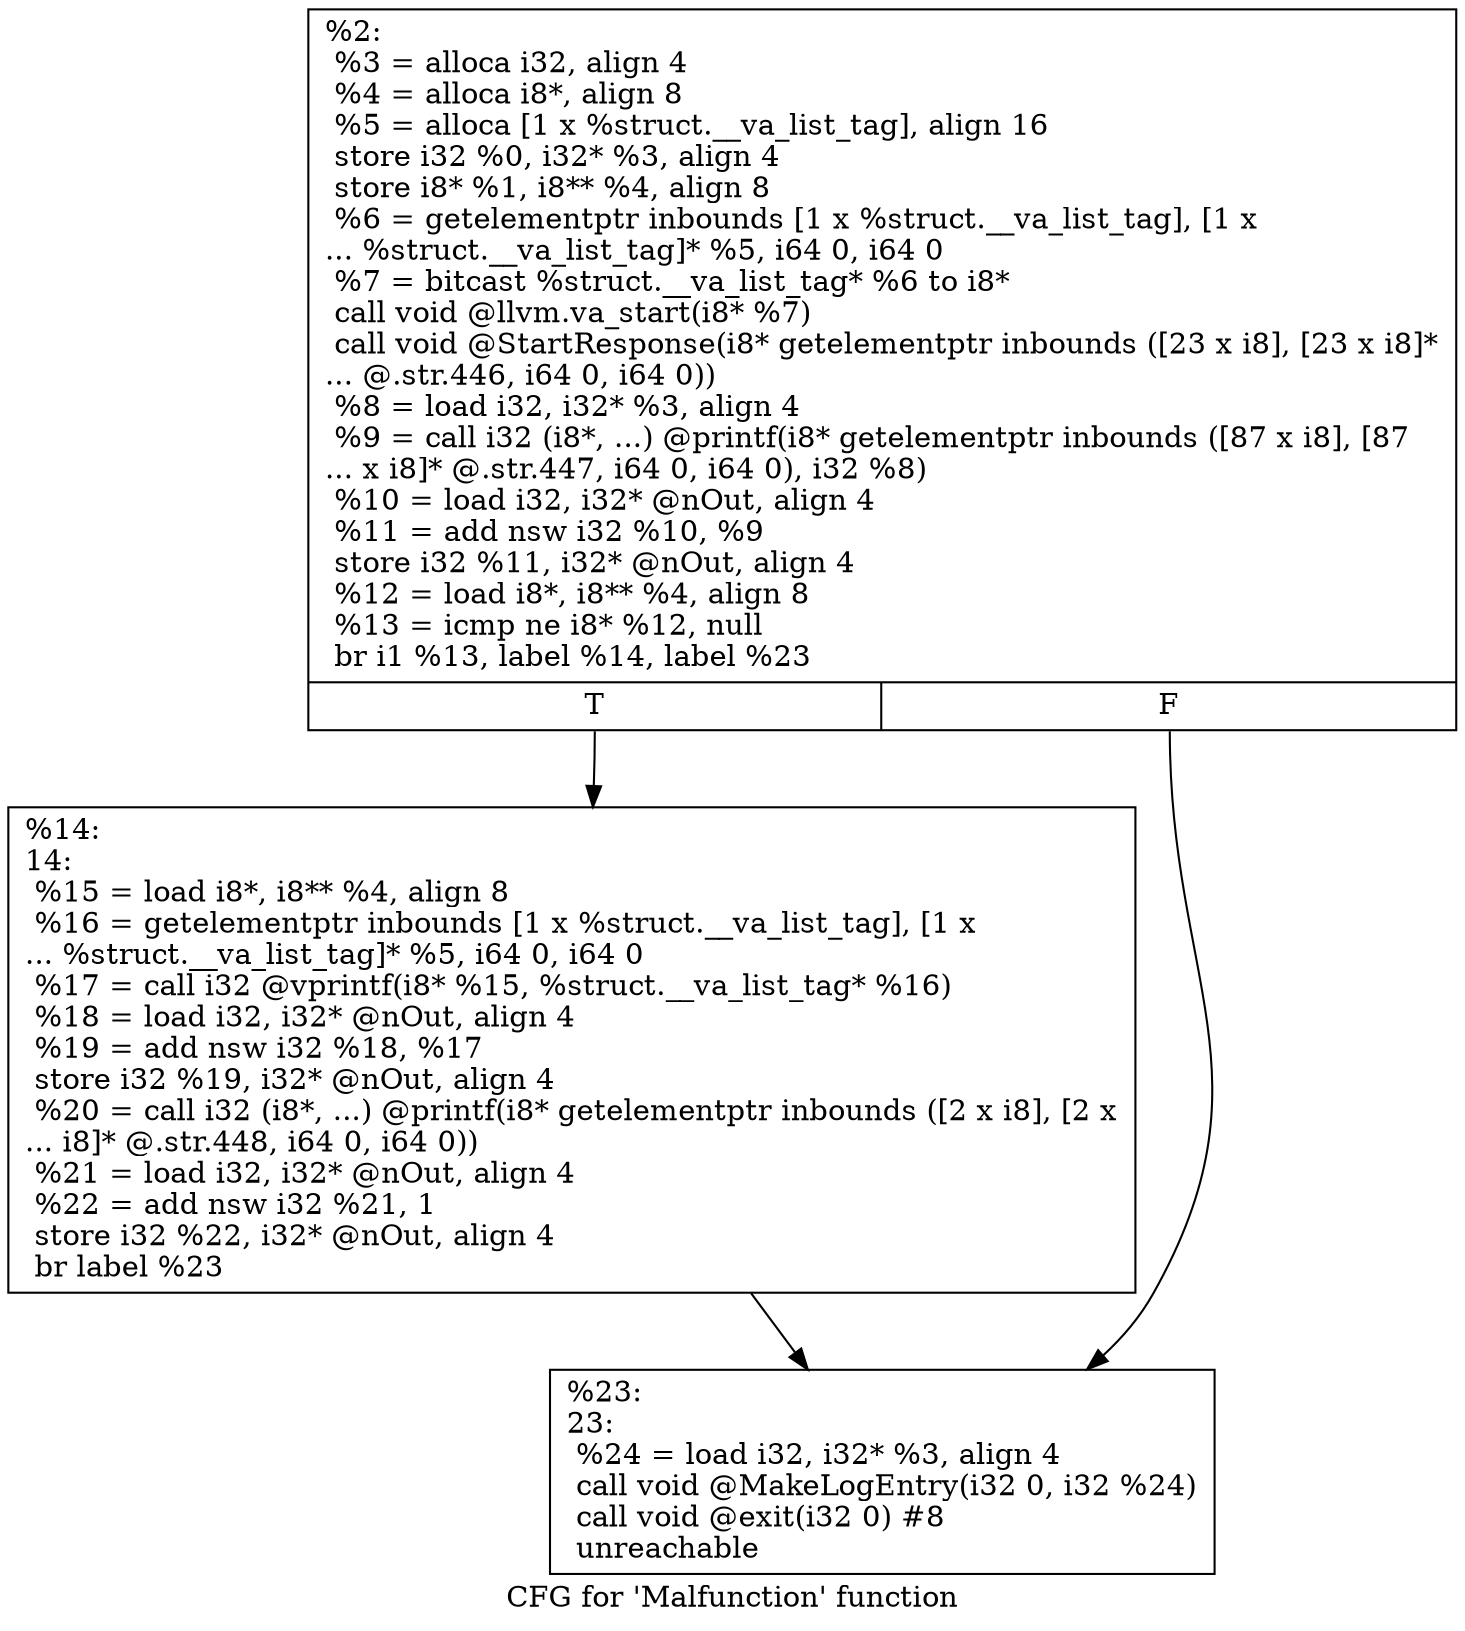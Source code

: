 digraph "CFG for 'Malfunction' function" {
	label="CFG for 'Malfunction' function";

	Node0x114f410 [shape=record,label="{%2:\l  %3 = alloca i32, align 4\l  %4 = alloca i8*, align 8\l  %5 = alloca [1 x %struct.__va_list_tag], align 16\l  store i32 %0, i32* %3, align 4\l  store i8* %1, i8** %4, align 8\l  %6 = getelementptr inbounds [1 x %struct.__va_list_tag], [1 x\l... %struct.__va_list_tag]* %5, i64 0, i64 0\l  %7 = bitcast %struct.__va_list_tag* %6 to i8*\l  call void @llvm.va_start(i8* %7)\l  call void @StartResponse(i8* getelementptr inbounds ([23 x i8], [23 x i8]*\l... @.str.446, i64 0, i64 0))\l  %8 = load i32, i32* %3, align 4\l  %9 = call i32 (i8*, ...) @printf(i8* getelementptr inbounds ([87 x i8], [87\l... x i8]* @.str.447, i64 0, i64 0), i32 %8)\l  %10 = load i32, i32* @nOut, align 4\l  %11 = add nsw i32 %10, %9\l  store i32 %11, i32* @nOut, align 4\l  %12 = load i8*, i8** %4, align 8\l  %13 = icmp ne i8* %12, null\l  br i1 %13, label %14, label %23\l|{<s0>T|<s1>F}}"];
	Node0x114f410:s0 -> Node0x114ff70;
	Node0x114f410:s1 -> Node0x114ffc0;
	Node0x114ff70 [shape=record,label="{%14:\l14:                                               \l  %15 = load i8*, i8** %4, align 8\l  %16 = getelementptr inbounds [1 x %struct.__va_list_tag], [1 x\l... %struct.__va_list_tag]* %5, i64 0, i64 0\l  %17 = call i32 @vprintf(i8* %15, %struct.__va_list_tag* %16)\l  %18 = load i32, i32* @nOut, align 4\l  %19 = add nsw i32 %18, %17\l  store i32 %19, i32* @nOut, align 4\l  %20 = call i32 (i8*, ...) @printf(i8* getelementptr inbounds ([2 x i8], [2 x\l... i8]* @.str.448, i64 0, i64 0))\l  %21 = load i32, i32* @nOut, align 4\l  %22 = add nsw i32 %21, 1\l  store i32 %22, i32* @nOut, align 4\l  br label %23\l}"];
	Node0x114ff70 -> Node0x114ffc0;
	Node0x114ffc0 [shape=record,label="{%23:\l23:                                               \l  %24 = load i32, i32* %3, align 4\l  call void @MakeLogEntry(i32 0, i32 %24)\l  call void @exit(i32 0) #8\l  unreachable\l}"];
}
